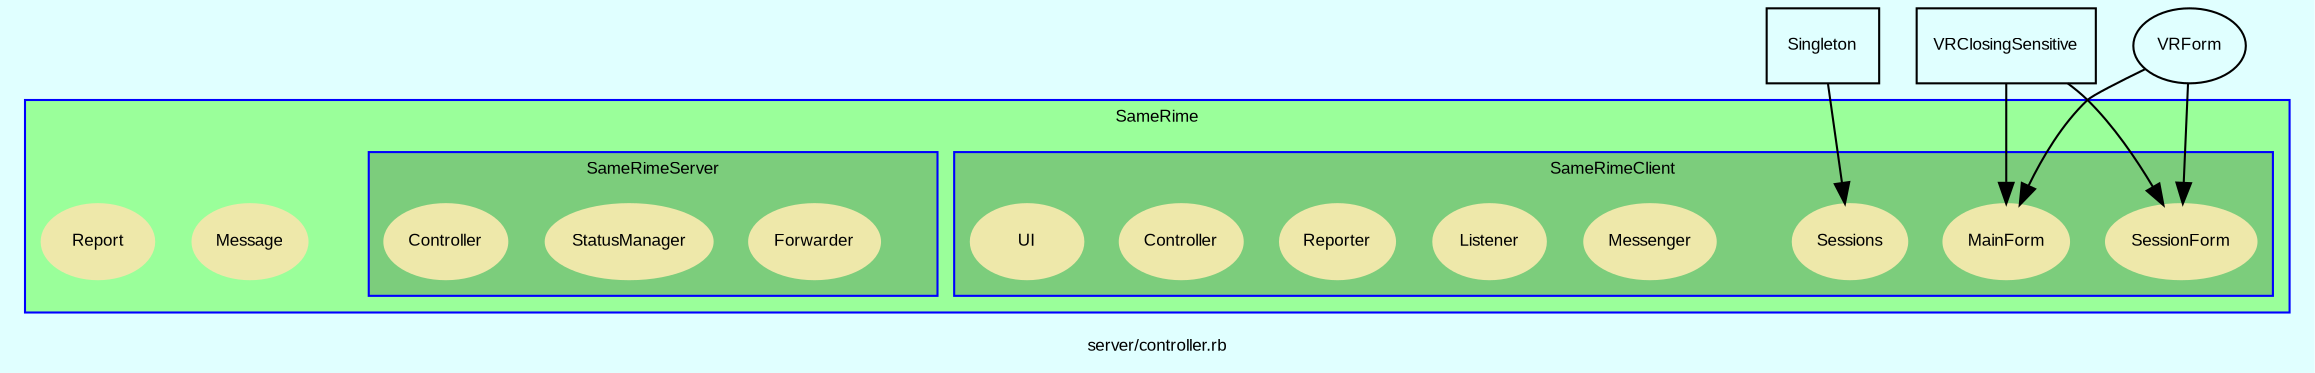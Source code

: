 digraph TopLevel {
    compound = true
    bgcolor = lightcyan1
    fontname = Arial
    fontsize = 8
    label = "server/controller.rb"
    node [
        fontname = Arial,
        fontsize = 8,
        color = black
    ]

    Singleton [
        URL = "classes/Singleton.html",
        shape = box,
        label = "Singleton"
    ]

    Singleton -> SameRime__SameRimeClient__Sessions [

    ]

    VRClosingSensitive [
        URL = "classes/VRClosingSensitive.html",
        shape = box,
        label = "VRClosingSensitive"
    ]

    VRClosingSensitive -> SameRime__SameRimeClient__MainForm [

    ]

    VRForm [
        URL = "classes/VRForm.html",
        label = "VRForm"
    ]

    VRForm -> SameRime__SameRimeClient__MainForm [

    ]

    VRClosingSensitive -> SameRime__SameRimeClient__SessionForm [

    ]

    VRForm -> SameRime__SameRimeClient__SessionForm [

    ]

    subgraph cluster_SameRime {
        fillcolor = palegreen1
        URL = "classes/SameRime.html"
        fontname = Arial
        color = blue
        label = "SameRime"
        style = filled
        SameRime [
            shape = plaintext,
            height = 0.01,
            width = 0.01,
            label = ""
        ]

        SameRime__Message [
            fontcolor = black,
            URL = "classes/SameRime/Message.html",
            shape = ellipse,
            color = palegoldenrod,
            style = filled,
            label = "Message"
        ]

        SameRime__Report [
            fontcolor = black,
            URL = "classes/SameRime/Report.html",
            shape = ellipse,
            color = palegoldenrod,
            style = filled,
            label = "Report"
        ]

        subgraph cluster_SameRime__SameRimeClient {
            fillcolor = palegreen3
            URL = "classes/SameRime/SameRimeClient.html"
            fontname = Arial
            color = blue
            label = "SameRimeClient"
            style = filled
            SameRime__SameRimeClient [
                shape = plaintext,
                height = 0.01,
                width = 0.01,
                label = ""
            ]

            SameRime__SameRimeClient__Messenger [
                fontcolor = black,
                URL = "classes/SameRime/SameRimeClient/Messenger.html",
                shape = ellipse,
                color = palegoldenrod,
                style = filled,
                label = "Messenger"
            ]

            SameRime__SameRimeClient__Listener [
                fontcolor = black,
                URL = "classes/SameRime/SameRimeClient/Listener.html",
                shape = ellipse,
                color = palegoldenrod,
                style = filled,
                label = "Listener"
            ]

            SameRime__SameRimeClient__Reporter [
                fontcolor = black,
                URL = "classes/SameRime/SameRimeClient/Reporter.html",
                shape = ellipse,
                color = palegoldenrod,
                style = filled,
                label = "Reporter"
            ]

            SameRime__SameRimeClient__Controller [
                fontcolor = black,
                URL = "classes/SameRime/SameRimeClient/Controller.html",
                shape = ellipse,
                color = palegoldenrod,
                style = filled,
                label = "Controller"
            ]

            SameRime__SameRimeClient__Sessions [
                fontcolor = black,
                URL = "classes/SameRime/SameRimeClient/Sessions.html",
                shape = ellipse,
                color = palegoldenrod,
                style = filled,
                label = "Sessions"
            ]

            SameRime__SameRimeClient__MainForm [
                fontcolor = black,
                URL = "classes/SameRime/SameRimeClient/MainForm.html",
                shape = ellipse,
                color = palegoldenrod,
                style = filled,
                label = "MainForm"
            ]

            SameRime__SameRimeClient__SessionForm [
                fontcolor = black,
                URL = "classes/SameRime/SameRimeClient/SessionForm.html",
                shape = ellipse,
                color = palegoldenrod,
                style = filled,
                label = "SessionForm"
            ]

            SameRime__SameRimeClient__UI [
                fontcolor = black,
                URL = "classes/SameRime/SameRimeClient/UI.html",
                shape = ellipse,
                color = palegoldenrod,
                style = filled,
                label = "UI"
            ]

        }

        subgraph cluster_SameRime__SameRimeServer {
            fillcolor = palegreen3
            URL = "classes/SameRime/SameRimeServer.html"
            fontname = Arial
            color = blue
            label = "SameRimeServer"
            style = filled
            SameRime__SameRimeServer [
                shape = plaintext,
                height = 0.01,
                width = 0.01,
                label = ""
            ]

            SameRime__SameRimeServer__Forwarder [
                fontcolor = black,
                URL = "classes/SameRime/SameRimeServer/Forwarder.html",
                shape = ellipse,
                color = palegoldenrod,
                style = filled,
                label = "Forwarder"
            ]

            SameRime__SameRimeServer__StatusManager [
                fontcolor = black,
                URL = "classes/SameRime/SameRimeServer/StatusManager.html",
                shape = ellipse,
                color = palegoldenrod,
                style = filled,
                label = "StatusManager"
            ]

            SameRime__SameRimeServer__Controller [
                fontcolor = black,
                URL = "classes/SameRime/SameRimeServer/Controller.html",
                shape = ellipse,
                color = palegoldenrod,
                style = filled,
                label = "Controller"
            ]

        }

    }

}

